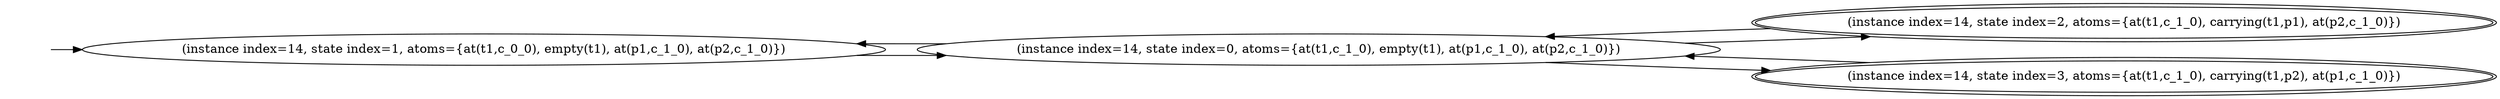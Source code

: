 digraph {
rankdir="LR"
s1[label="(instance index=14, state index=1, atoms={at(t1,c_0_0), empty(t1), at(p1,c_1_0), at(p2,c_1_0)})"]
s0[label="(instance index=14, state index=0, atoms={at(t1,c_1_0), empty(t1), at(p1,c_1_0), at(p2,c_1_0)})"]
s2[peripheries=2,label="(instance index=14, state index=2, atoms={at(t1,c_1_0), carrying(t1,p1), at(p2,c_1_0)})"]
s3[peripheries=2,label="(instance index=14, state index=3, atoms={at(t1,c_1_0), carrying(t1,p2), at(p1,c_1_0)})"]
Dangling [ label = "", style = invis ]
{ rank = same; Dangling }
Dangling -> s1
{ rank = same; s1}
{ rank = same; s0}
{ rank = same; s2,s3}
{
s1->s0
}
{
s0->s1
s0->s2
s0->s3
}
{
s2->s0
s3->s0
}
}
